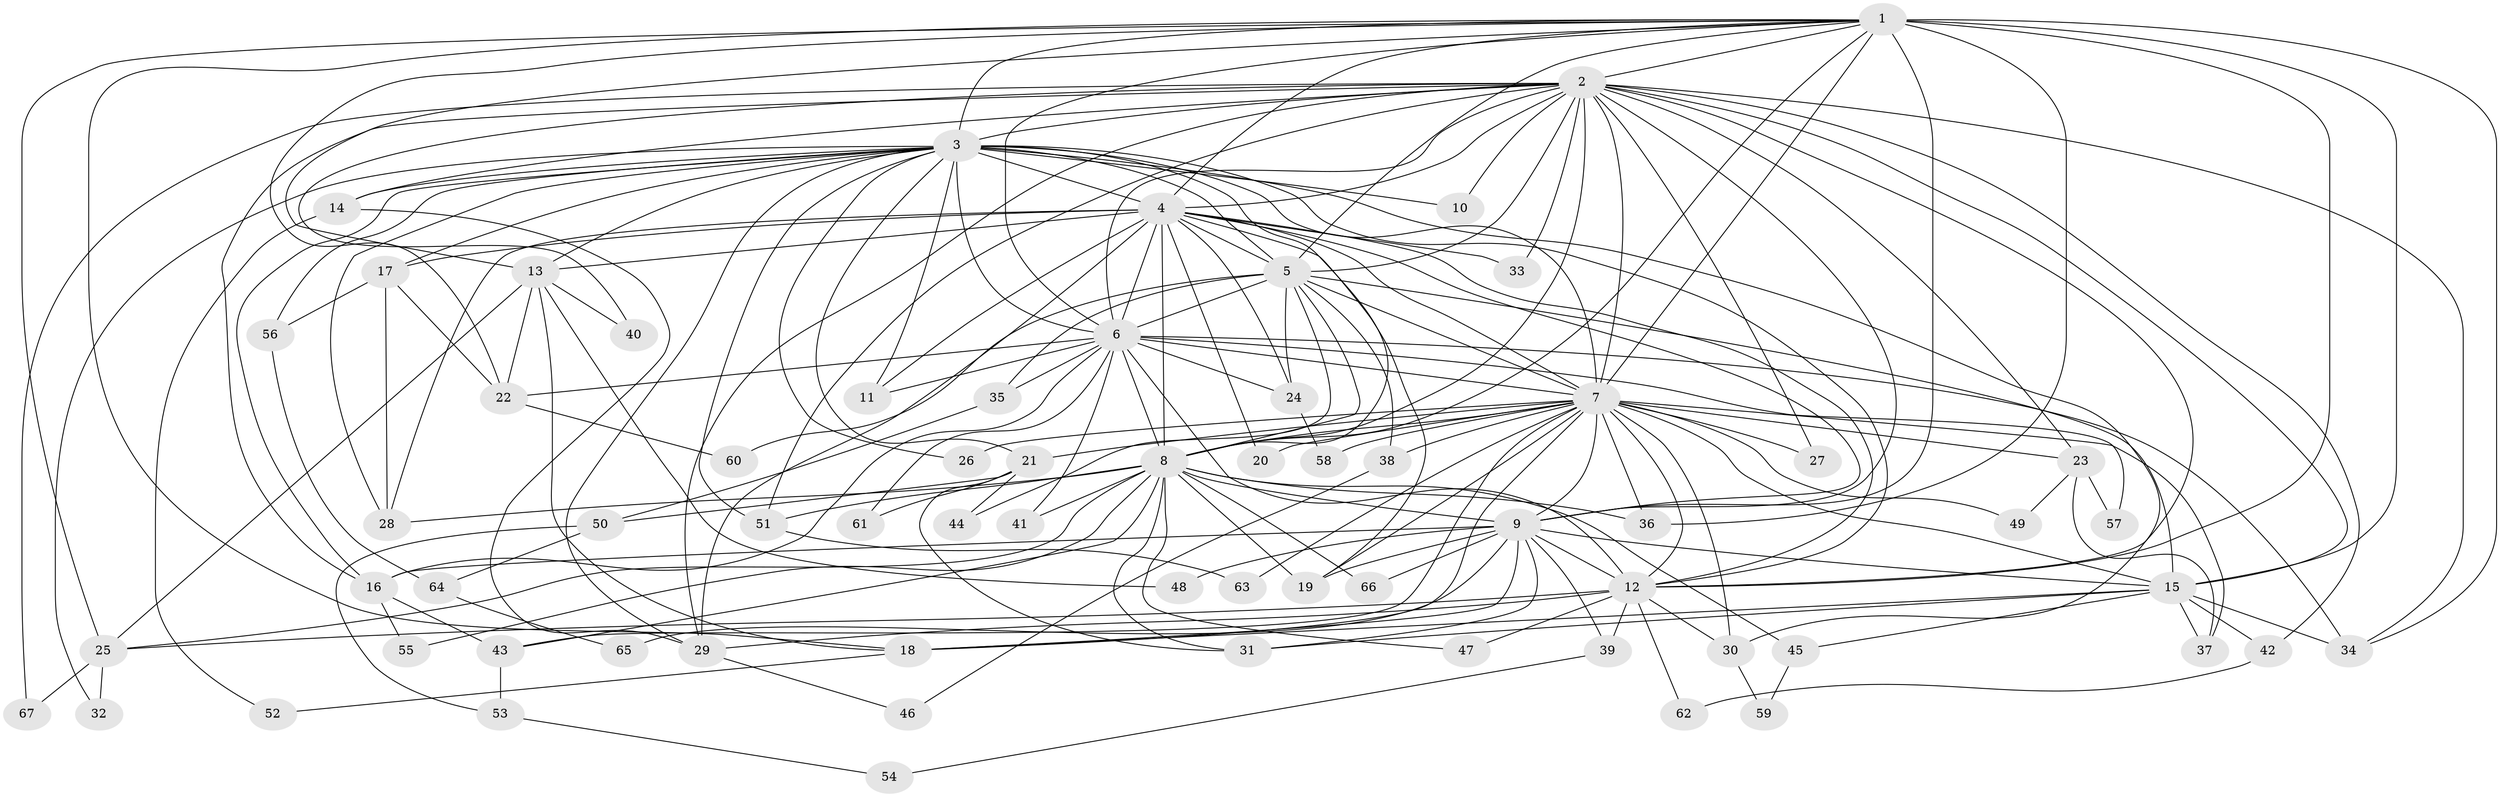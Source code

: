 // original degree distribution, {28: 0.03007518796992481, 24: 0.007518796992481203, 26: 0.007518796992481203, 23: 0.015037593984962405, 16: 0.007518796992481203, 20: 0.007518796992481203, 6: 0.045112781954887216, 2: 0.5263157894736842, 3: 0.23308270676691728, 5: 0.03759398496240601, 4: 0.08270676691729323}
// Generated by graph-tools (version 1.1) at 2025/49/03/04/25 22:49:52]
// undirected, 67 vertices, 185 edges
graph export_dot {
  node [color=gray90,style=filled];
  1;
  2;
  3;
  4;
  5;
  6;
  7;
  8;
  9;
  10;
  11;
  12;
  13;
  14;
  15;
  16;
  17;
  18;
  19;
  20;
  21;
  22;
  23;
  24;
  25;
  26;
  27;
  28;
  29;
  30;
  31;
  32;
  33;
  34;
  35;
  36;
  37;
  38;
  39;
  40;
  41;
  42;
  43;
  44;
  45;
  46;
  47;
  48;
  49;
  50;
  51;
  52;
  53;
  54;
  55;
  56;
  57;
  58;
  59;
  60;
  61;
  62;
  63;
  64;
  65;
  66;
  67;
  1 -- 2 [weight=2.0];
  1 -- 3 [weight=2.0];
  1 -- 4 [weight=3.0];
  1 -- 5 [weight=3.0];
  1 -- 6 [weight=4.0];
  1 -- 7 [weight=3.0];
  1 -- 8 [weight=2.0];
  1 -- 9 [weight=12.0];
  1 -- 12 [weight=1.0];
  1 -- 13 [weight=1.0];
  1 -- 15 [weight=9.0];
  1 -- 18 [weight=1.0];
  1 -- 22 [weight=1.0];
  1 -- 25 [weight=2.0];
  1 -- 34 [weight=1.0];
  1 -- 36 [weight=1.0];
  2 -- 3 [weight=2.0];
  2 -- 4 [weight=1.0];
  2 -- 5 [weight=1.0];
  2 -- 6 [weight=2.0];
  2 -- 7 [weight=1.0];
  2 -- 8 [weight=2.0];
  2 -- 9 [weight=1.0];
  2 -- 10 [weight=1.0];
  2 -- 12 [weight=2.0];
  2 -- 14 [weight=1.0];
  2 -- 15 [weight=2.0];
  2 -- 16 [weight=1.0];
  2 -- 23 [weight=1.0];
  2 -- 27 [weight=1.0];
  2 -- 29 [weight=1.0];
  2 -- 33 [weight=1.0];
  2 -- 34 [weight=1.0];
  2 -- 40 [weight=1.0];
  2 -- 42 [weight=1.0];
  2 -- 51 [weight=1.0];
  2 -- 67 [weight=1.0];
  3 -- 4 [weight=2.0];
  3 -- 5 [weight=1.0];
  3 -- 6 [weight=2.0];
  3 -- 7 [weight=1.0];
  3 -- 8 [weight=1.0];
  3 -- 10 [weight=1.0];
  3 -- 11 [weight=1.0];
  3 -- 12 [weight=1.0];
  3 -- 13 [weight=1.0];
  3 -- 14 [weight=1.0];
  3 -- 16 [weight=1.0];
  3 -- 17 [weight=1.0];
  3 -- 21 [weight=1.0];
  3 -- 26 [weight=1.0];
  3 -- 28 [weight=1.0];
  3 -- 29 [weight=1.0];
  3 -- 30 [weight=1.0];
  3 -- 32 [weight=1.0];
  3 -- 51 [weight=1.0];
  3 -- 56 [weight=1.0];
  4 -- 5 [weight=1.0];
  4 -- 6 [weight=3.0];
  4 -- 7 [weight=1.0];
  4 -- 8 [weight=2.0];
  4 -- 9 [weight=1.0];
  4 -- 11 [weight=1.0];
  4 -- 12 [weight=1.0];
  4 -- 13 [weight=2.0];
  4 -- 17 [weight=1.0];
  4 -- 19 [weight=1.0];
  4 -- 20 [weight=1.0];
  4 -- 24 [weight=1.0];
  4 -- 28 [weight=1.0];
  4 -- 29 [weight=1.0];
  4 -- 33 [weight=1.0];
  5 -- 6 [weight=2.0];
  5 -- 7 [weight=1.0];
  5 -- 8 [weight=1.0];
  5 -- 15 [weight=1.0];
  5 -- 24 [weight=1.0];
  5 -- 35 [weight=1.0];
  5 -- 38 [weight=1.0];
  5 -- 44 [weight=1.0];
  5 -- 60 [weight=1.0];
  6 -- 7 [weight=3.0];
  6 -- 8 [weight=2.0];
  6 -- 11 [weight=2.0];
  6 -- 12 [weight=15.0];
  6 -- 16 [weight=2.0];
  6 -- 22 [weight=1.0];
  6 -- 24 [weight=1.0];
  6 -- 34 [weight=1.0];
  6 -- 35 [weight=1.0];
  6 -- 41 [weight=1.0];
  6 -- 57 [weight=1.0];
  6 -- 61 [weight=1.0];
  7 -- 8 [weight=1.0];
  7 -- 9 [weight=1.0];
  7 -- 12 [weight=1.0];
  7 -- 15 [weight=1.0];
  7 -- 18 [weight=1.0];
  7 -- 19 [weight=1.0];
  7 -- 20 [weight=1.0];
  7 -- 21 [weight=2.0];
  7 -- 23 [weight=1.0];
  7 -- 26 [weight=1.0];
  7 -- 27 [weight=1.0];
  7 -- 30 [weight=1.0];
  7 -- 36 [weight=1.0];
  7 -- 37 [weight=1.0];
  7 -- 38 [weight=1.0];
  7 -- 43 [weight=1.0];
  7 -- 49 [weight=1.0];
  7 -- 58 [weight=1.0];
  7 -- 63 [weight=1.0];
  8 -- 9 [weight=1.0];
  8 -- 19 [weight=1.0];
  8 -- 25 [weight=1.0];
  8 -- 28 [weight=1.0];
  8 -- 31 [weight=1.0];
  8 -- 36 [weight=1.0];
  8 -- 41 [weight=1.0];
  8 -- 43 [weight=1.0];
  8 -- 45 [weight=1.0];
  8 -- 47 [weight=1.0];
  8 -- 51 [weight=1.0];
  8 -- 55 [weight=1.0];
  8 -- 66 [weight=1.0];
  9 -- 12 [weight=1.0];
  9 -- 15 [weight=1.0];
  9 -- 16 [weight=1.0];
  9 -- 18 [weight=1.0];
  9 -- 19 [weight=1.0];
  9 -- 31 [weight=1.0];
  9 -- 39 [weight=1.0];
  9 -- 48 [weight=2.0];
  9 -- 65 [weight=1.0];
  9 -- 66 [weight=1.0];
  12 -- 25 [weight=1.0];
  12 -- 29 [weight=1.0];
  12 -- 30 [weight=1.0];
  12 -- 39 [weight=2.0];
  12 -- 47 [weight=1.0];
  12 -- 62 [weight=1.0];
  13 -- 18 [weight=1.0];
  13 -- 22 [weight=1.0];
  13 -- 25 [weight=1.0];
  13 -- 40 [weight=1.0];
  13 -- 48 [weight=1.0];
  14 -- 29 [weight=1.0];
  14 -- 52 [weight=1.0];
  15 -- 18 [weight=1.0];
  15 -- 31 [weight=1.0];
  15 -- 34 [weight=1.0];
  15 -- 37 [weight=1.0];
  15 -- 42 [weight=1.0];
  15 -- 45 [weight=1.0];
  16 -- 43 [weight=2.0];
  16 -- 55 [weight=1.0];
  17 -- 22 [weight=1.0];
  17 -- 28 [weight=1.0];
  17 -- 56 [weight=1.0];
  18 -- 52 [weight=1.0];
  21 -- 31 [weight=1.0];
  21 -- 44 [weight=1.0];
  21 -- 50 [weight=1.0];
  21 -- 61 [weight=1.0];
  22 -- 60 [weight=1.0];
  23 -- 37 [weight=1.0];
  23 -- 49 [weight=1.0];
  23 -- 57 [weight=1.0];
  24 -- 58 [weight=1.0];
  25 -- 32 [weight=1.0];
  25 -- 67 [weight=1.0];
  29 -- 46 [weight=1.0];
  30 -- 59 [weight=1.0];
  35 -- 50 [weight=1.0];
  38 -- 46 [weight=1.0];
  39 -- 54 [weight=1.0];
  42 -- 62 [weight=1.0];
  43 -- 53 [weight=1.0];
  45 -- 59 [weight=1.0];
  50 -- 53 [weight=1.0];
  50 -- 64 [weight=1.0];
  51 -- 63 [weight=1.0];
  53 -- 54 [weight=1.0];
  56 -- 64 [weight=1.0];
  64 -- 65 [weight=1.0];
}
